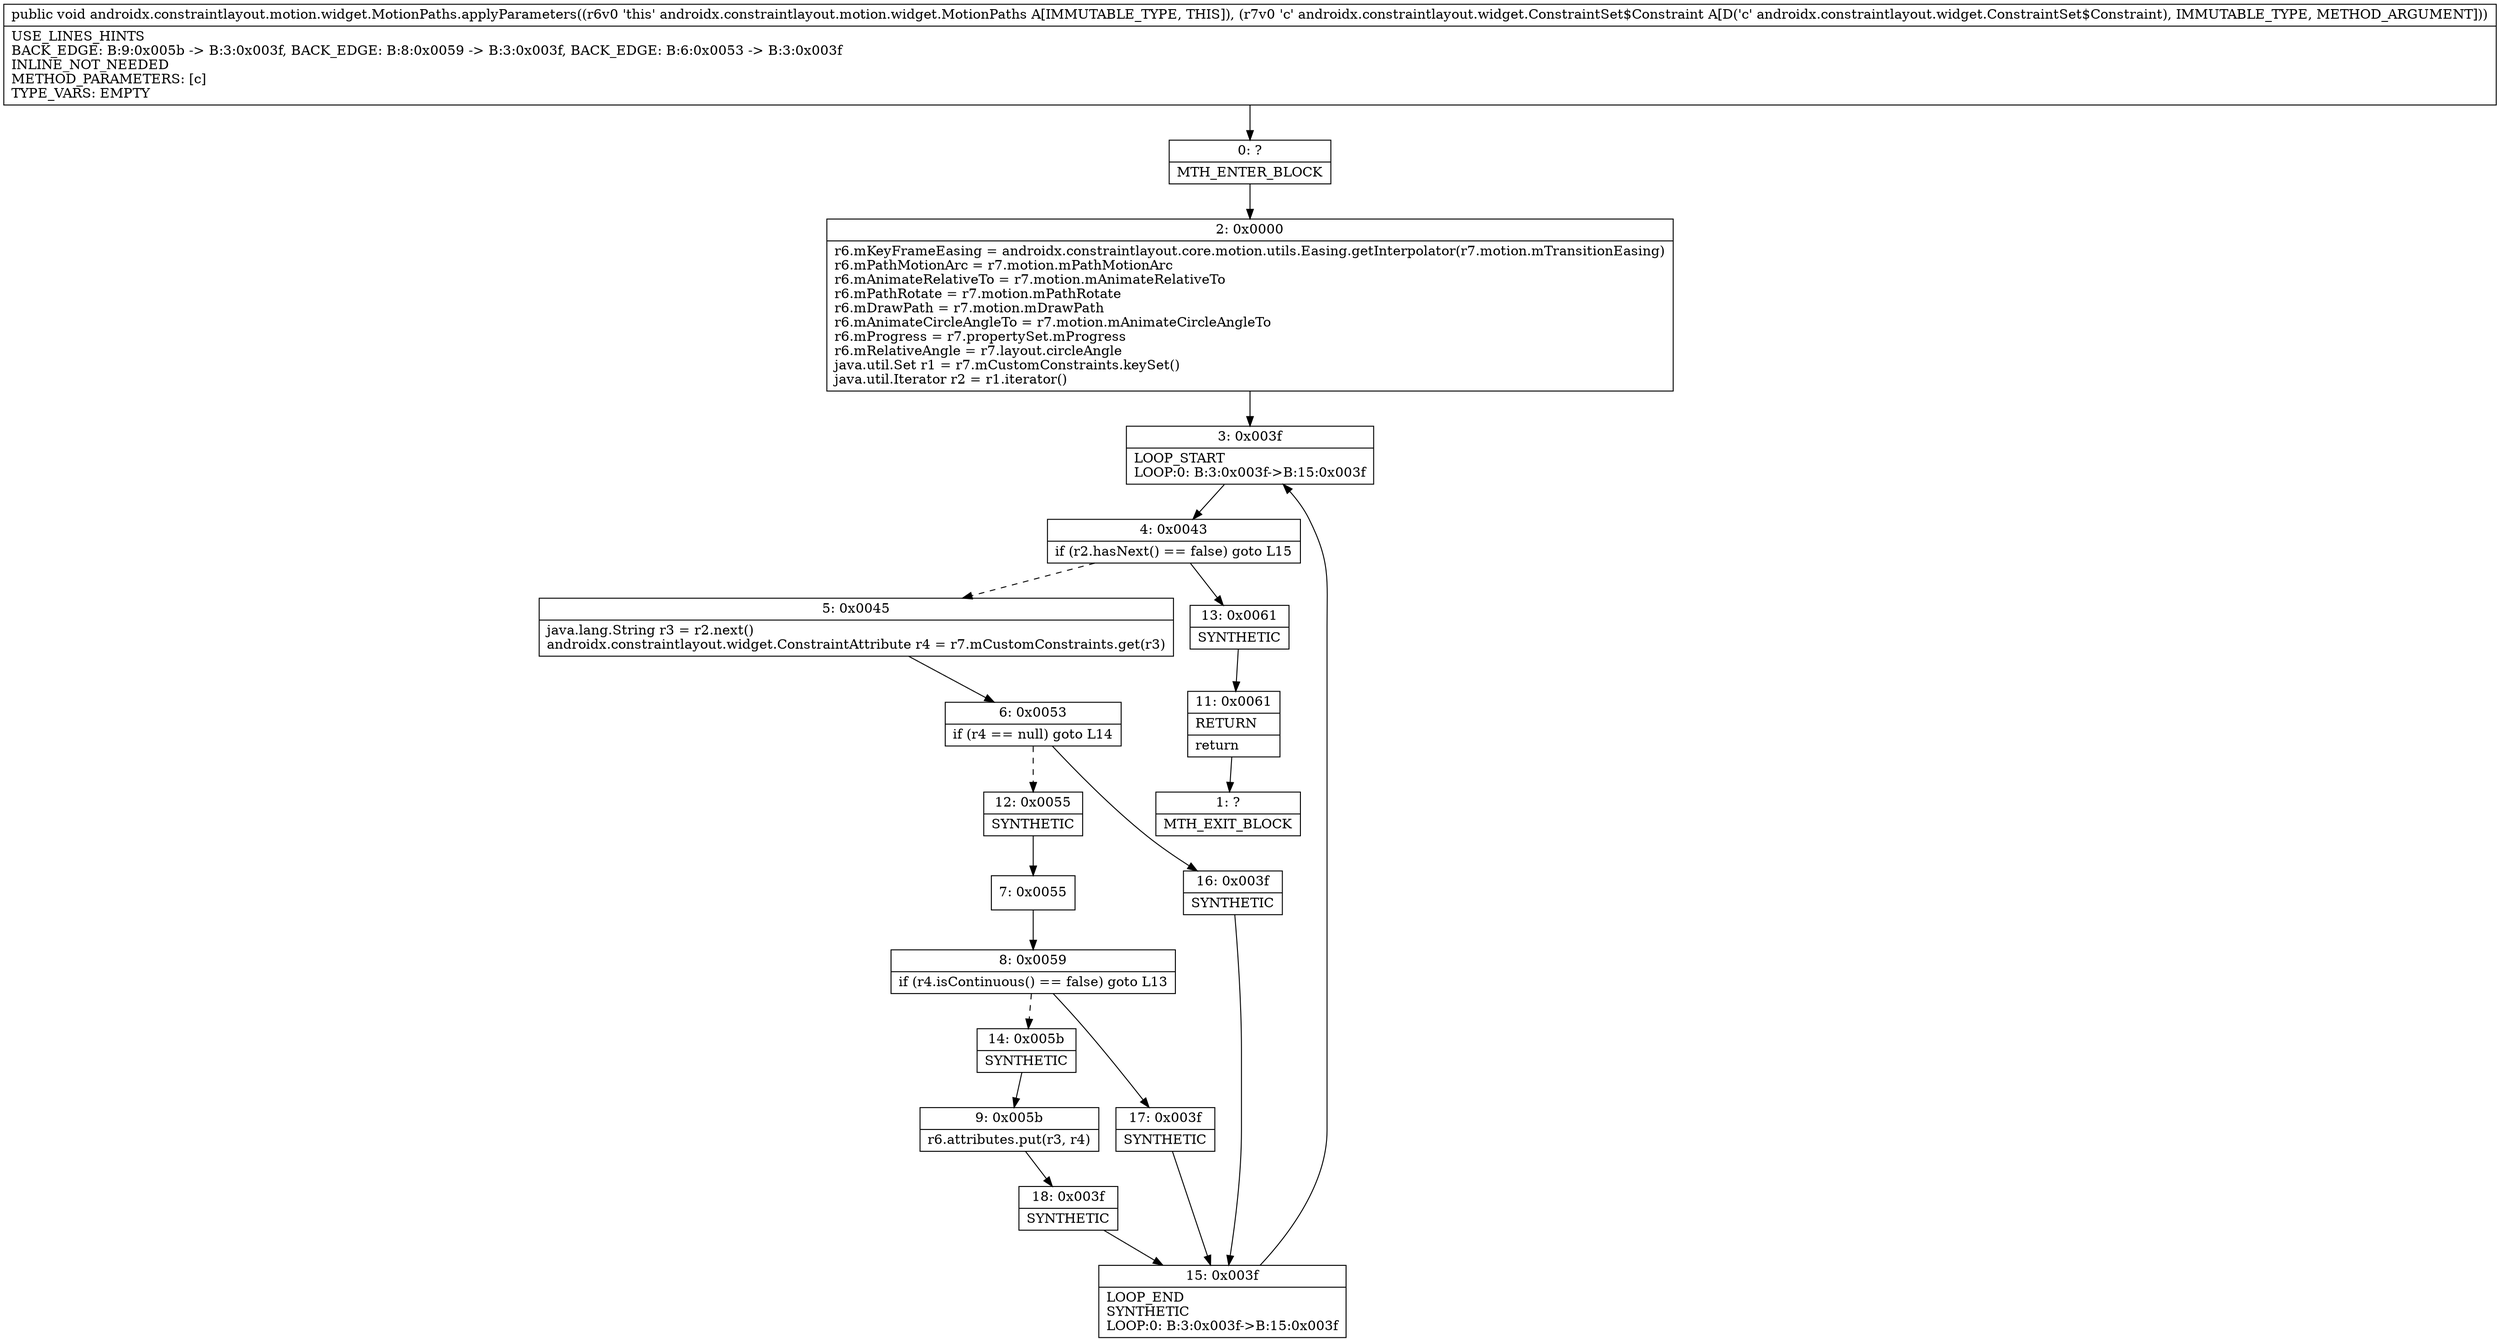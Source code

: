 digraph "CFG forandroidx.constraintlayout.motion.widget.MotionPaths.applyParameters(Landroidx\/constraintlayout\/widget\/ConstraintSet$Constraint;)V" {
Node_0 [shape=record,label="{0\:\ ?|MTH_ENTER_BLOCK\l}"];
Node_2 [shape=record,label="{2\:\ 0x0000|r6.mKeyFrameEasing = androidx.constraintlayout.core.motion.utils.Easing.getInterpolator(r7.motion.mTransitionEasing)\lr6.mPathMotionArc = r7.motion.mPathMotionArc\lr6.mAnimateRelativeTo = r7.motion.mAnimateRelativeTo\lr6.mPathRotate = r7.motion.mPathRotate\lr6.mDrawPath = r7.motion.mDrawPath\lr6.mAnimateCircleAngleTo = r7.motion.mAnimateCircleAngleTo\lr6.mProgress = r7.propertySet.mProgress\lr6.mRelativeAngle = r7.layout.circleAngle\ljava.util.Set r1 = r7.mCustomConstraints.keySet()\ljava.util.Iterator r2 = r1.iterator()\l}"];
Node_3 [shape=record,label="{3\:\ 0x003f|LOOP_START\lLOOP:0: B:3:0x003f\-\>B:15:0x003f\l}"];
Node_4 [shape=record,label="{4\:\ 0x0043|if (r2.hasNext() == false) goto L15\l}"];
Node_5 [shape=record,label="{5\:\ 0x0045|java.lang.String r3 = r2.next()\landroidx.constraintlayout.widget.ConstraintAttribute r4 = r7.mCustomConstraints.get(r3)\l}"];
Node_6 [shape=record,label="{6\:\ 0x0053|if (r4 == null) goto L14\l}"];
Node_12 [shape=record,label="{12\:\ 0x0055|SYNTHETIC\l}"];
Node_7 [shape=record,label="{7\:\ 0x0055}"];
Node_8 [shape=record,label="{8\:\ 0x0059|if (r4.isContinuous() == false) goto L13\l}"];
Node_14 [shape=record,label="{14\:\ 0x005b|SYNTHETIC\l}"];
Node_9 [shape=record,label="{9\:\ 0x005b|r6.attributes.put(r3, r4)\l}"];
Node_18 [shape=record,label="{18\:\ 0x003f|SYNTHETIC\l}"];
Node_15 [shape=record,label="{15\:\ 0x003f|LOOP_END\lSYNTHETIC\lLOOP:0: B:3:0x003f\-\>B:15:0x003f\l}"];
Node_17 [shape=record,label="{17\:\ 0x003f|SYNTHETIC\l}"];
Node_16 [shape=record,label="{16\:\ 0x003f|SYNTHETIC\l}"];
Node_13 [shape=record,label="{13\:\ 0x0061|SYNTHETIC\l}"];
Node_11 [shape=record,label="{11\:\ 0x0061|RETURN\l|return\l}"];
Node_1 [shape=record,label="{1\:\ ?|MTH_EXIT_BLOCK\l}"];
MethodNode[shape=record,label="{public void androidx.constraintlayout.motion.widget.MotionPaths.applyParameters((r6v0 'this' androidx.constraintlayout.motion.widget.MotionPaths A[IMMUTABLE_TYPE, THIS]), (r7v0 'c' androidx.constraintlayout.widget.ConstraintSet$Constraint A[D('c' androidx.constraintlayout.widget.ConstraintSet$Constraint), IMMUTABLE_TYPE, METHOD_ARGUMENT]))  | USE_LINES_HINTS\lBACK_EDGE: B:9:0x005b \-\> B:3:0x003f, BACK_EDGE: B:8:0x0059 \-\> B:3:0x003f, BACK_EDGE: B:6:0x0053 \-\> B:3:0x003f\lINLINE_NOT_NEEDED\lMETHOD_PARAMETERS: [c]\lTYPE_VARS: EMPTY\l}"];
MethodNode -> Node_0;Node_0 -> Node_2;
Node_2 -> Node_3;
Node_3 -> Node_4;
Node_4 -> Node_5[style=dashed];
Node_4 -> Node_13;
Node_5 -> Node_6;
Node_6 -> Node_12[style=dashed];
Node_6 -> Node_16;
Node_12 -> Node_7;
Node_7 -> Node_8;
Node_8 -> Node_14[style=dashed];
Node_8 -> Node_17;
Node_14 -> Node_9;
Node_9 -> Node_18;
Node_18 -> Node_15;
Node_15 -> Node_3;
Node_17 -> Node_15;
Node_16 -> Node_15;
Node_13 -> Node_11;
Node_11 -> Node_1;
}

